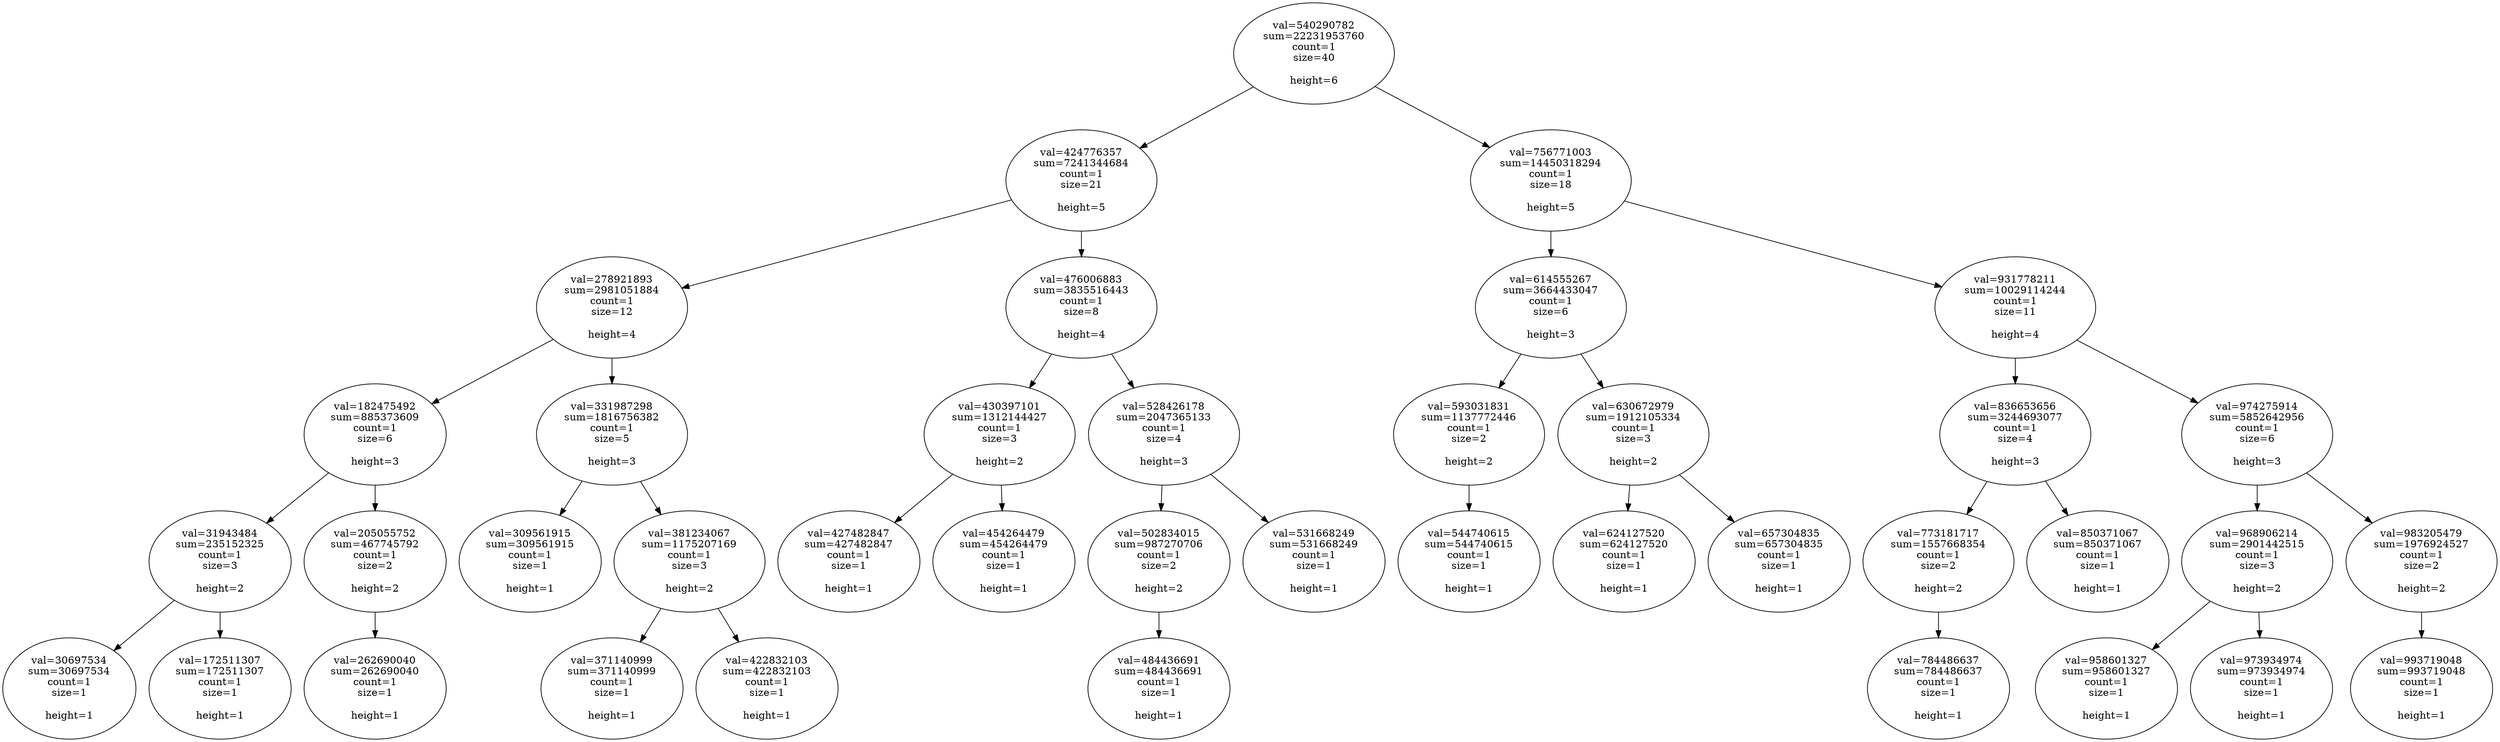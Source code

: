 digraph {
	1 [label=<val=30697534<BR/>sum=30697534<BR/>count=1<BR/>size=1<BR/><BR/>height=1<BR/>>]
	2 [label=<val=31943484<BR/>sum=235152325<BR/>count=1<BR/>size=3<BR/><BR/>height=2<BR/>>]
	3 [label=<val=172511307<BR/>sum=172511307<BR/>count=1<BR/>size=1<BR/><BR/>height=1<BR/>>]
	2 -> 1
	2 -> 3
	4 [label=<val=182475492<BR/>sum=885373609<BR/>count=1<BR/>size=6<BR/><BR/>height=3<BR/>>]
	5 [label=<val=205055752<BR/>sum=467745792<BR/>count=1<BR/>size=2<BR/><BR/>height=2<BR/>>]
	6 [label=<val=262690040<BR/>sum=262690040<BR/>count=1<BR/>size=1<BR/><BR/>height=1<BR/>>]
	5 -> 6
	4 -> 2
	4 -> 5
	7 [label=<val=278921893<BR/>sum=2981051884<BR/>count=1<BR/>size=12<BR/><BR/>height=4<BR/>>]
	8 [label=<val=309561915<BR/>sum=309561915<BR/>count=1<BR/>size=1<BR/><BR/>height=1<BR/>>]
	9 [label=<val=331987298<BR/>sum=1816756382<BR/>count=1<BR/>size=5<BR/><BR/>height=3<BR/>>]
	10 [label=<val=371140999<BR/>sum=371140999<BR/>count=1<BR/>size=1<BR/><BR/>height=1<BR/>>]
	11 [label=<val=381234067<BR/>sum=1175207169<BR/>count=1<BR/>size=3<BR/><BR/>height=2<BR/>>]
	12 [label=<val=422832103<BR/>sum=422832103<BR/>count=1<BR/>size=1<BR/><BR/>height=1<BR/>>]
	11 -> 10
	11 -> 12
	9 -> 8
	9 -> 11
	7 -> 4
	7 -> 9
	13 [label=<val=424776357<BR/>sum=7241344684<BR/>count=1<BR/>size=21<BR/><BR/>height=5<BR/>>]
	14 [label=<val=427482847<BR/>sum=427482847<BR/>count=1<BR/>size=1<BR/><BR/>height=1<BR/>>]
	15 [label=<val=430397101<BR/>sum=1312144427<BR/>count=1<BR/>size=3<BR/><BR/>height=2<BR/>>]
	16 [label=<val=454264479<BR/>sum=454264479<BR/>count=1<BR/>size=1<BR/><BR/>height=1<BR/>>]
	15 -> 14
	15 -> 16
	17 [label=<val=476006883<BR/>sum=3835516443<BR/>count=1<BR/>size=8<BR/><BR/>height=4<BR/>>]
	18 [label=<val=484436691<BR/>sum=484436691<BR/>count=1<BR/>size=1<BR/><BR/>height=1<BR/>>]
	19 [label=<val=502834015<BR/>sum=987270706<BR/>count=1<BR/>size=2<BR/><BR/>height=2<BR/>>]
	19 -> 18
	20 [label=<val=528426178<BR/>sum=2047365133<BR/>count=1<BR/>size=4<BR/><BR/>height=3<BR/>>]
	21 [label=<val=531668249<BR/>sum=531668249<BR/>count=1<BR/>size=1<BR/><BR/>height=1<BR/>>]
	20 -> 19
	20 -> 21
	17 -> 15
	17 -> 20
	13 -> 7
	13 -> 17
	22 [label=<val=540290782<BR/>sum=22231953760<BR/>count=1<BR/>size=40<BR/><BR/>height=6<BR/>>]
	23 [label=<val=544740615<BR/>sum=544740615<BR/>count=1<BR/>size=1<BR/><BR/>height=1<BR/>>]
	24 [label=<val=593031831<BR/>sum=1137772446<BR/>count=1<BR/>size=2<BR/><BR/>height=2<BR/>>]
	24 -> 23
	25 [label=<val=614555267<BR/>sum=3664433047<BR/>count=1<BR/>size=6<BR/><BR/>height=3<BR/>>]
	26 [label=<val=624127520<BR/>sum=624127520<BR/>count=1<BR/>size=1<BR/><BR/>height=1<BR/>>]
	27 [label=<val=630672979<BR/>sum=1912105334<BR/>count=1<BR/>size=3<BR/><BR/>height=2<BR/>>]
	28 [label=<val=657304835<BR/>sum=657304835<BR/>count=1<BR/>size=1<BR/><BR/>height=1<BR/>>]
	27 -> 26
	27 -> 28
	25 -> 24
	25 -> 27
	29 [label=<val=756771003<BR/>sum=14450318294<BR/>count=1<BR/>size=18<BR/><BR/>height=5<BR/>>]
	30 [label=<val=773181717<BR/>sum=1557668354<BR/>count=1<BR/>size=2<BR/><BR/>height=2<BR/>>]
	31 [label=<val=784486637<BR/>sum=784486637<BR/>count=1<BR/>size=1<BR/><BR/>height=1<BR/>>]
	30 -> 31
	32 [label=<val=836653656<BR/>sum=3244693077<BR/>count=1<BR/>size=4<BR/><BR/>height=3<BR/>>]
	33 [label=<val=850371067<BR/>sum=850371067<BR/>count=1<BR/>size=1<BR/><BR/>height=1<BR/>>]
	32 -> 30
	32 -> 33
	34 [label=<val=931778211<BR/>sum=10029114244<BR/>count=1<BR/>size=11<BR/><BR/>height=4<BR/>>]
	35 [label=<val=958601327<BR/>sum=958601327<BR/>count=1<BR/>size=1<BR/><BR/>height=1<BR/>>]
	36 [label=<val=968906214<BR/>sum=2901442515<BR/>count=1<BR/>size=3<BR/><BR/>height=2<BR/>>]
	37 [label=<val=973934974<BR/>sum=973934974<BR/>count=1<BR/>size=1<BR/><BR/>height=1<BR/>>]
	36 -> 35
	36 -> 37
	38 [label=<val=974275914<BR/>sum=5852642956<BR/>count=1<BR/>size=6<BR/><BR/>height=3<BR/>>]
	39 [label=<val=983205479<BR/>sum=1976924527<BR/>count=1<BR/>size=2<BR/><BR/>height=2<BR/>>]
	40 [label=<val=993719048<BR/>sum=993719048<BR/>count=1<BR/>size=1<BR/><BR/>height=1<BR/>>]
	39 -> 40
	38 -> 36
	38 -> 39
	34 -> 32
	34 -> 38
	29 -> 25
	29 -> 34
	22 -> 13
	22 -> 29
{rank=source;22}
}

